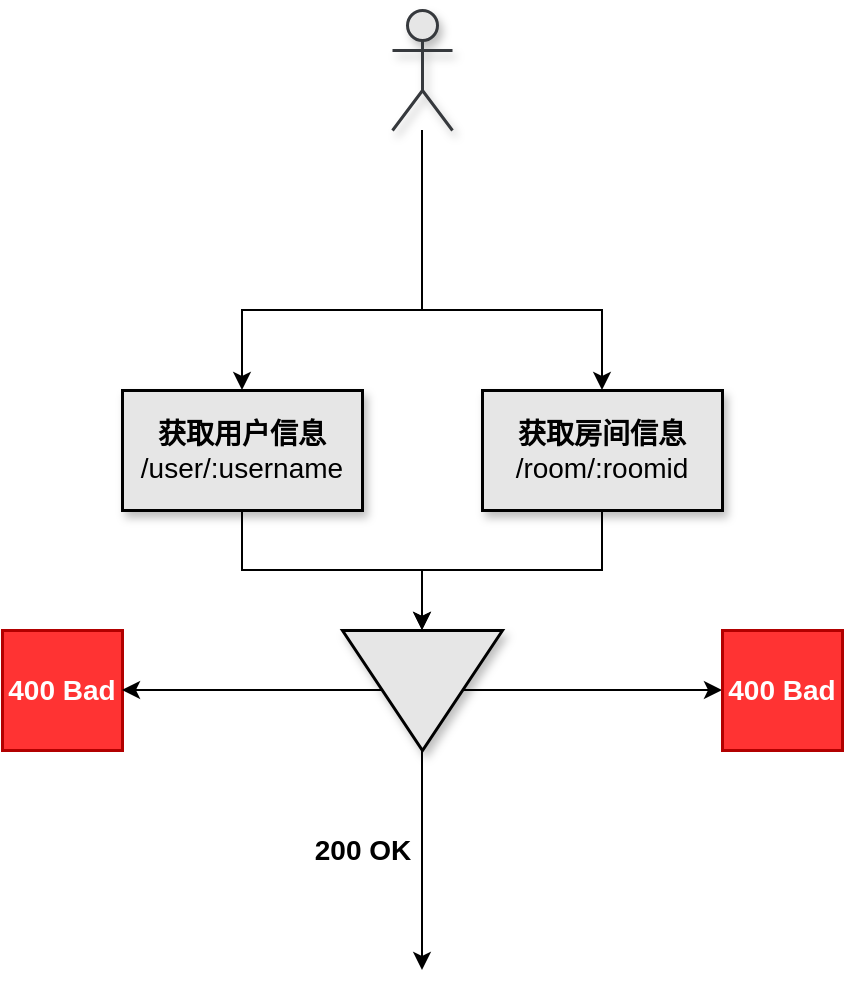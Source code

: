 <mxfile version="15.5.2" type="github" pages="2">
  <diagram id="0W6gI1zaMcV8jhzeGsng" name="接口缓存">
    <mxGraphModel dx="996" dy="1785" grid="1" gridSize="10" guides="1" tooltips="1" connect="1" arrows="1" fold="1" page="1" pageScale="1" pageWidth="827" pageHeight="1169" math="0" shadow="0">
      <root>
        <mxCell id="0" />
        <mxCell id="1" parent="0" />
        <mxCell id="dD_tR-46pwAuyIkLDm4j-2" style="edgeStyle=orthogonalEdgeStyle;rounded=0;orthogonalLoop=1;jettySize=auto;html=1;entryX=0;entryY=0.5;entryDx=0;entryDy=0;fontSize=14;" parent="1" source="5gr-5OpFDuaY5Mmk2K2i-1" target="dD_tR-46pwAuyIkLDm4j-1" edge="1">
          <mxGeometry relative="1" as="geometry" />
        </mxCell>
        <mxCell id="5gr-5OpFDuaY5Mmk2K2i-1" value="&lt;font style=&quot;font-size: 14px&quot;&gt;&lt;b&gt;获取用户信息&lt;br&gt;&lt;/b&gt;/user/:username&lt;/font&gt;" style="rounded=0;whiteSpace=wrap;html=1;strokeWidth=1.5;shadow=1;fillColor=#e6e6e6;" parent="1" vertex="1">
          <mxGeometry x="170" y="180" width="120" height="60" as="geometry" />
        </mxCell>
        <mxCell id="dD_tR-46pwAuyIkLDm4j-4" style="edgeStyle=orthogonalEdgeStyle;rounded=0;orthogonalLoop=1;jettySize=auto;html=1;fontSize=14;" parent="1" source="5gr-5OpFDuaY5Mmk2K2i-2" target="dD_tR-46pwAuyIkLDm4j-1" edge="1">
          <mxGeometry relative="1" as="geometry" />
        </mxCell>
        <mxCell id="5gr-5OpFDuaY5Mmk2K2i-2" value="&lt;font style=&quot;font-size: 14px&quot;&gt;&lt;b&gt;获取房间信息&lt;br&gt;&lt;/b&gt;/room/:roomid&lt;/font&gt;" style="rounded=0;whiteSpace=wrap;html=1;strokeWidth=1.5;fillColor=#e6e6e6;shadow=1;sketch=0;glass=0;" parent="1" vertex="1">
          <mxGeometry x="350" y="180" width="120" height="60" as="geometry" />
        </mxCell>
        <mxCell id="dD_tR-46pwAuyIkLDm4j-5" style="edgeStyle=orthogonalEdgeStyle;rounded=0;orthogonalLoop=1;jettySize=auto;html=1;fontSize=14;" parent="1" source="dD_tR-46pwAuyIkLDm4j-1" edge="1">
          <mxGeometry relative="1" as="geometry">
            <mxPoint x="320" y="470" as="targetPoint" />
          </mxGeometry>
        </mxCell>
        <mxCell id="dD_tR-46pwAuyIkLDm4j-8" value="" style="edgeStyle=orthogonalEdgeStyle;rounded=0;orthogonalLoop=1;jettySize=auto;html=1;fontSize=14;" parent="1" source="dD_tR-46pwAuyIkLDm4j-1" edge="1">
          <mxGeometry relative="1" as="geometry">
            <mxPoint x="470" y="330" as="targetPoint" />
          </mxGeometry>
        </mxCell>
        <mxCell id="dD_tR-46pwAuyIkLDm4j-1" value="" style="triangle;whiteSpace=wrap;html=1;fontSize=14;strokeWidth=1.5;rotation=90;direction=east;shadow=1;fillColor=#E6E6E6;" parent="1" vertex="1">
          <mxGeometry x="290" y="290" width="60" height="80" as="geometry" />
        </mxCell>
        <mxCell id="dD_tR-46pwAuyIkLDm4j-6" value="&lt;b&gt;200 OK&lt;/b&gt;" style="text;html=1;align=center;verticalAlign=middle;resizable=0;points=[];autosize=1;strokeColor=none;fillColor=none;fontSize=14;" parent="1" vertex="1">
          <mxGeometry x="260" y="400" width="60" height="20" as="geometry" />
        </mxCell>
        <mxCell id="dD_tR-46pwAuyIkLDm4j-14" value="" style="edgeStyle=orthogonalEdgeStyle;rounded=0;orthogonalLoop=1;jettySize=auto;html=1;fontSize=14;" parent="1" source="dD_tR-46pwAuyIkLDm4j-9" target="5gr-5OpFDuaY5Mmk2K2i-2" edge="1">
          <mxGeometry relative="1" as="geometry">
            <Array as="points">
              <mxPoint x="320" y="140" />
              <mxPoint x="410" y="140" />
            </Array>
          </mxGeometry>
        </mxCell>
        <mxCell id="dD_tR-46pwAuyIkLDm4j-15" style="edgeStyle=orthogonalEdgeStyle;rounded=0;orthogonalLoop=1;jettySize=auto;html=1;fontSize=14;" parent="1" target="5gr-5OpFDuaY5Mmk2K2i-1" edge="1">
          <mxGeometry relative="1" as="geometry">
            <mxPoint x="320" y="140" as="sourcePoint" />
            <Array as="points">
              <mxPoint x="345" y="140" />
              <mxPoint x="230" y="140" />
            </Array>
          </mxGeometry>
        </mxCell>
        <mxCell id="dD_tR-46pwAuyIkLDm4j-9" value="" style="shape=umlActor;verticalLabelPosition=bottom;verticalAlign=top;html=1;outlineConnect=0;fontSize=14;strokeColor=#36393d;strokeWidth=1.5;fillColor=#E6E6E6;shadow=1;" parent="1" vertex="1">
          <mxGeometry x="305" y="-10" width="30" height="60" as="geometry" />
        </mxCell>
        <mxCell id="dD_tR-46pwAuyIkLDm4j-11" value="&lt;b&gt;400 Bad&lt;/b&gt;" style="rounded=0;whiteSpace=wrap;html=1;fontSize=14;strokeWidth=1.5;fillColor=#FF3333;fontColor=#ffffff;strokeColor=#B20000;" parent="1" vertex="1">
          <mxGeometry x="470" y="300" width="60" height="60" as="geometry" />
        </mxCell>
        <mxCell id="K2JwNOWJ70VDyDJwbHnF-1" value="&lt;b&gt;400 Bad&lt;/b&gt;" style="rounded=0;whiteSpace=wrap;html=1;fontSize=14;strokeWidth=1.5;fillColor=#FF3333;fontColor=#ffffff;strokeColor=#B20000;" vertex="1" parent="1">
          <mxGeometry x="110" y="300" width="60" height="60" as="geometry" />
        </mxCell>
        <mxCell id="K2JwNOWJ70VDyDJwbHnF-2" value="" style="edgeStyle=orthogonalEdgeStyle;rounded=0;orthogonalLoop=1;jettySize=auto;html=1;fontSize=14;entryX=1;entryY=0.5;entryDx=0;entryDy=0;exitX=0.5;exitY=1;exitDx=0;exitDy=0;" edge="1" parent="1" source="dD_tR-46pwAuyIkLDm4j-1" target="K2JwNOWJ70VDyDJwbHnF-1">
          <mxGeometry relative="1" as="geometry">
            <mxPoint x="480" y="340" as="targetPoint" />
            <mxPoint x="350" y="340" as="sourcePoint" />
          </mxGeometry>
        </mxCell>
      </root>
    </mxGraphModel>
  </diagram>
  <diagram id="vmPsxBj0xCPC5VYe85Tg" name="第 2 页">
    <mxGraphModel dx="996" dy="1785" grid="1" gridSize="10" guides="1" tooltips="1" connect="1" arrows="1" fold="1" page="1" pageScale="1" pageWidth="827" pageHeight="1169" math="0" shadow="0">
      <root>
        <mxCell id="8U4NKw8p4K-XyUzGiKuV-0" />
        <mxCell id="8U4NKw8p4K-XyUzGiKuV-1" parent="8U4NKw8p4K-XyUzGiKuV-0" />
        <mxCell id="x0GtBjx5OFiCFeuw_1gk-21" style="edgeStyle=orthogonalEdgeStyle;rounded=0;orthogonalLoop=1;jettySize=auto;html=1;entryX=0;entryY=0.5;entryDx=0;entryDy=0;fontSize=14;" parent="8U4NKw8p4K-XyUzGiKuV-1" source="x0GtBjx5OFiCFeuw_1gk-1" target="x0GtBjx5OFiCFeuw_1gk-6" edge="1">
          <mxGeometry relative="1" as="geometry">
            <Array as="points">
              <mxPoint x="230" y="280" />
              <mxPoint x="414" y="280" />
            </Array>
          </mxGeometry>
        </mxCell>
        <mxCell id="x0GtBjx5OFiCFeuw_1gk-1" value="&lt;font style=&quot;font-size: 14px&quot;&gt;&lt;b&gt;用户&lt;/b&gt;&lt;br&gt;&lt;/font&gt;" style="rounded=0;whiteSpace=wrap;html=1;strokeWidth=1.5;fillColor=#E6E6E6;shadow=1;" parent="8U4NKw8p4K-XyUzGiKuV-1" vertex="1">
          <mxGeometry x="170" y="180" width="120" height="60" as="geometry" />
        </mxCell>
        <mxCell id="x0GtBjx5OFiCFeuw_1gk-19" style="edgeStyle=orthogonalEdgeStyle;rounded=0;orthogonalLoop=1;jettySize=auto;html=1;entryX=0;entryY=0.5;entryDx=0;entryDy=0;fontSize=14;" parent="8U4NKw8p4K-XyUzGiKuV-1" source="x0GtBjx5OFiCFeuw_1gk-3" target="x0GtBjx5OFiCFeuw_1gk-6" edge="1">
          <mxGeometry relative="1" as="geometry" />
        </mxCell>
        <mxCell id="x0GtBjx5OFiCFeuw_1gk-3" value="&lt;font style=&quot;font-size: 14px&quot;&gt;&lt;b&gt;房间信息&lt;/b&gt;&lt;br&gt;&lt;/font&gt;" style="rounded=0;whiteSpace=wrap;html=1;strokeWidth=1.5;fillColor=#E6E6E6;shadow=1;" parent="8U4NKw8p4K-XyUzGiKuV-1" vertex="1">
          <mxGeometry x="354" y="180" width="120" height="60" as="geometry" />
        </mxCell>
        <mxCell id="x0GtBjx5OFiCFeuw_1gk-22" style="edgeStyle=orthogonalEdgeStyle;rounded=0;orthogonalLoop=1;jettySize=auto;html=1;fontSize=14;" parent="8U4NKw8p4K-XyUzGiKuV-1" source="x0GtBjx5OFiCFeuw_1gk-6" edge="1">
          <mxGeometry relative="1" as="geometry">
            <mxPoint x="550" y="370" as="targetPoint" />
          </mxGeometry>
        </mxCell>
        <mxCell id="x0GtBjx5OFiCFeuw_1gk-23" style="edgeStyle=orthogonalEdgeStyle;rounded=0;orthogonalLoop=1;jettySize=auto;html=1;exitX=0.5;exitY=1;exitDx=0;exitDy=0;entryX=1;entryY=0.5;entryDx=0;entryDy=0;fontSize=14;" parent="8U4NKw8p4K-XyUzGiKuV-1" source="x0GtBjx5OFiCFeuw_1gk-6" target="x0GtBjx5OFiCFeuw_1gk-18" edge="1">
          <mxGeometry relative="1" as="geometry" />
        </mxCell>
        <mxCell id="x0GtBjx5OFiCFeuw_1gk-24" style="edgeStyle=orthogonalEdgeStyle;rounded=0;orthogonalLoop=1;jettySize=auto;html=1;fontSize=14;" parent="8U4NKw8p4K-XyUzGiKuV-1" source="x0GtBjx5OFiCFeuw_1gk-6" edge="1">
          <mxGeometry relative="1" as="geometry">
            <mxPoint x="414" y="530" as="targetPoint" />
          </mxGeometry>
        </mxCell>
        <mxCell id="x0GtBjx5OFiCFeuw_1gk-6" value="" style="triangle;whiteSpace=wrap;html=1;fontSize=14;strokeWidth=1.5;rotation=90;direction=east;fillColor=#E6E6E6;shadow=1;" parent="8U4NKw8p4K-XyUzGiKuV-1" vertex="1">
          <mxGeometry x="384" y="330" width="60" height="80" as="geometry" />
        </mxCell>
        <mxCell id="x0GtBjx5OFiCFeuw_1gk-7" value="&lt;b&gt;200 OK&lt;/b&gt;" style="text;html=1;align=center;verticalAlign=middle;resizable=0;points=[];autosize=1;strokeColor=none;fillColor=none;fontSize=14;" parent="8U4NKw8p4K-XyUzGiKuV-1" vertex="1">
          <mxGeometry x="354" y="450" width="60" height="20" as="geometry" />
        </mxCell>
        <mxCell id="x0GtBjx5OFiCFeuw_1gk-15" style="edgeStyle=orthogonalEdgeStyle;rounded=0;orthogonalLoop=1;jettySize=auto;html=1;fontSize=14;" parent="8U4NKw8p4K-XyUzGiKuV-1" source="x0GtBjx5OFiCFeuw_1gk-10" target="x0GtBjx5OFiCFeuw_1gk-1" edge="1">
          <mxGeometry relative="1" as="geometry">
            <Array as="points">
              <mxPoint x="414" y="110" />
              <mxPoint x="230" y="110" />
            </Array>
          </mxGeometry>
        </mxCell>
        <mxCell id="x0GtBjx5OFiCFeuw_1gk-16" style="edgeStyle=orthogonalEdgeStyle;rounded=0;orthogonalLoop=1;jettySize=auto;html=1;entryX=0.5;entryY=0;entryDx=0;entryDy=0;fontSize=14;" parent="8U4NKw8p4K-XyUzGiKuV-1" source="x0GtBjx5OFiCFeuw_1gk-10" target="x0GtBjx5OFiCFeuw_1gk-3" edge="1">
          <mxGeometry relative="1" as="geometry" />
        </mxCell>
        <mxCell id="x0GtBjx5OFiCFeuw_1gk-17" style="edgeStyle=orthogonalEdgeStyle;rounded=0;orthogonalLoop=1;jettySize=auto;html=1;entryX=0.5;entryY=0;entryDx=0;entryDy=0;fontSize=14;" parent="8U4NKw8p4K-XyUzGiKuV-1" source="x0GtBjx5OFiCFeuw_1gk-10" target="x0GtBjx5OFiCFeuw_1gk-12" edge="1">
          <mxGeometry relative="1" as="geometry">
            <Array as="points">
              <mxPoint x="414" y="110" />
              <mxPoint x="590" y="110" />
              <mxPoint x="590" y="180" />
            </Array>
          </mxGeometry>
        </mxCell>
        <mxCell id="x0GtBjx5OFiCFeuw_1gk-10" value="" style="shape=umlActor;verticalLabelPosition=bottom;verticalAlign=top;html=1;outlineConnect=0;fontSize=14;strokeColor=#000000;strokeWidth=1.5;fillColor=#f5f5f5;fontColor=#333333;shadow=1;" parent="8U4NKw8p4K-XyUzGiKuV-1" vertex="1">
          <mxGeometry x="399" y="-40" width="30" height="60" as="geometry" />
        </mxCell>
        <mxCell id="x0GtBjx5OFiCFeuw_1gk-11" value="&lt;b&gt;400 Bad&lt;/b&gt;" style="rounded=0;whiteSpace=wrap;html=1;fontSize=14;strokeWidth=1.5;fontColor=#FFFFFF;fillColor=#FF3333;" parent="8U4NKw8p4K-XyUzGiKuV-1" vertex="1">
          <mxGeometry x="560" y="340" width="60" height="60" as="geometry" />
        </mxCell>
        <mxCell id="x0GtBjx5OFiCFeuw_1gk-20" style="edgeStyle=orthogonalEdgeStyle;rounded=0;orthogonalLoop=1;jettySize=auto;html=1;entryX=0;entryY=0.5;entryDx=0;entryDy=0;fontSize=14;" parent="8U4NKw8p4K-XyUzGiKuV-1" source="x0GtBjx5OFiCFeuw_1gk-12" target="x0GtBjx5OFiCFeuw_1gk-6" edge="1">
          <mxGeometry relative="1" as="geometry">
            <Array as="points">
              <mxPoint x="590" y="280" />
              <mxPoint x="414" y="280" />
            </Array>
          </mxGeometry>
        </mxCell>
        <mxCell id="x0GtBjx5OFiCFeuw_1gk-12" value="&lt;font style=&quot;font-size: 14px&quot;&gt;&lt;b&gt;信息&lt;/b&gt;&lt;br&gt;&lt;/font&gt;" style="rounded=0;whiteSpace=wrap;html=1;strokeWidth=1.5;shadow=1;fillColor=#E6E6E6;" parent="8U4NKw8p4K-XyUzGiKuV-1" vertex="1">
          <mxGeometry x="530" y="180" width="120" height="60" as="geometry" />
        </mxCell>
        <mxCell id="x0GtBjx5OFiCFeuw_1gk-18" value="&lt;b&gt;400 Bad&lt;/b&gt;" style="rounded=0;whiteSpace=wrap;html=1;fontSize=14;strokeWidth=1.5;fillColor=#FF3333;fontColor=#FFFFFF;" parent="8U4NKw8p4K-XyUzGiKuV-1" vertex="1">
          <mxGeometry x="190" y="340" width="60" height="60" as="geometry" />
        </mxCell>
      </root>
    </mxGraphModel>
  </diagram>
</mxfile>
